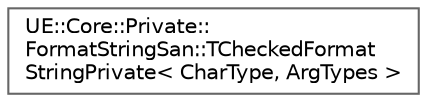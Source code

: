 digraph "Graphical Class Hierarchy"
{
 // INTERACTIVE_SVG=YES
 // LATEX_PDF_SIZE
  bgcolor="transparent";
  edge [fontname=Helvetica,fontsize=10,labelfontname=Helvetica,labelfontsize=10];
  node [fontname=Helvetica,fontsize=10,shape=box,height=0.2,width=0.4];
  rankdir="LR";
  Node0 [id="Node000000",label="UE::Core::Private::\lFormatStringSan::TCheckedFormat\lStringPrivate\< CharType, ArgTypes \>",height=0.2,width=0.4,color="grey40", fillcolor="white", style="filled",URL="$de/d9b/structUE_1_1Core_1_1Private_1_1FormatStringSan_1_1TCheckedFormatStringPrivate.html",tooltip=" "];
}
